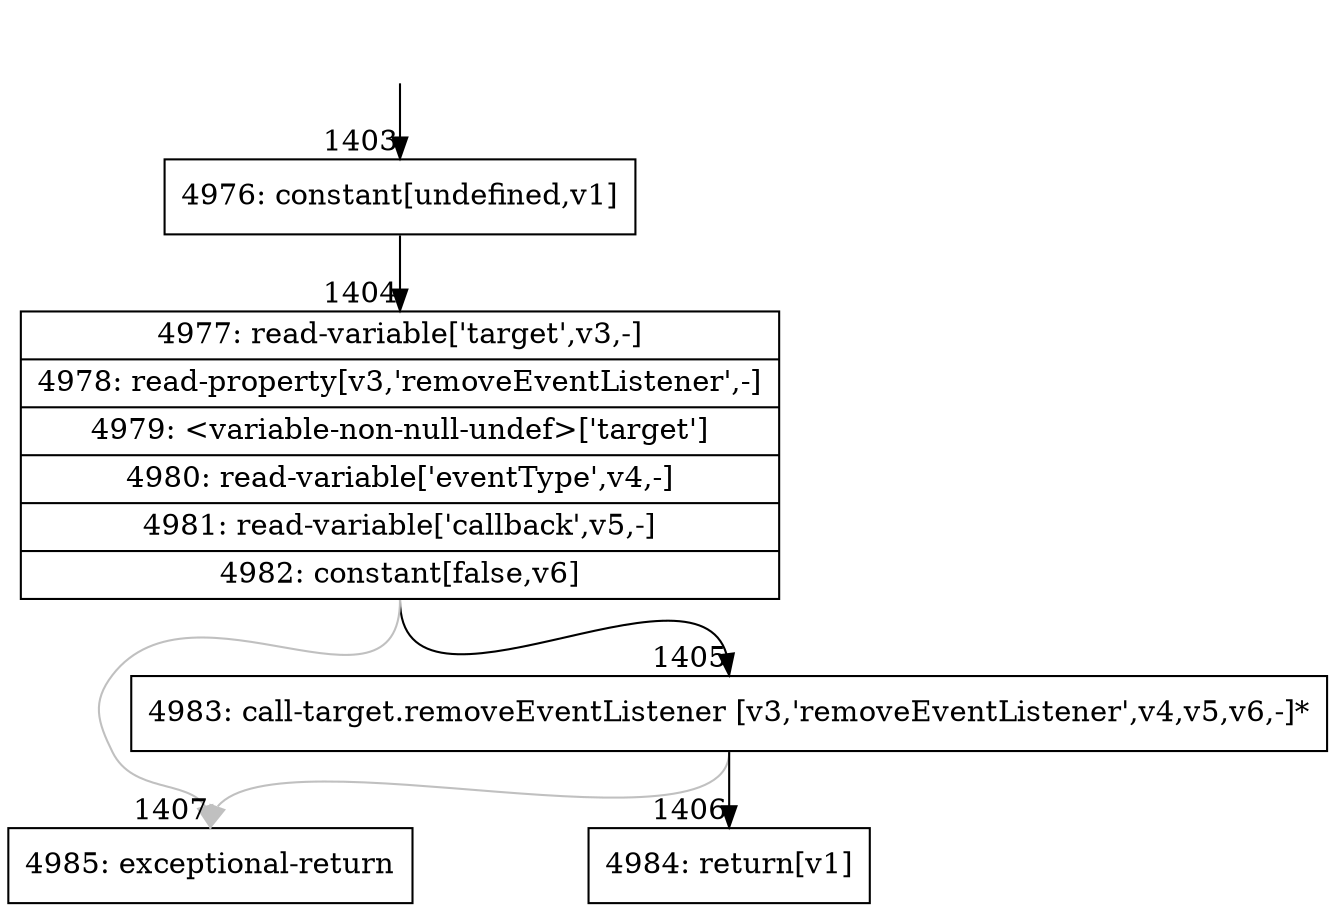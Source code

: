 digraph {
rankdir="TD"
BB_entry87[shape=none,label=""];
BB_entry87 -> BB1403 [tailport=s, headport=n, headlabel="    1403"]
BB1403 [shape=record label="{4976: constant[undefined,v1]}" ] 
BB1403 -> BB1404 [tailport=s, headport=n, headlabel="      1404"]
BB1404 [shape=record label="{4977: read-variable['target',v3,-]|4978: read-property[v3,'removeEventListener',-]|4979: \<variable-non-null-undef\>['target']|4980: read-variable['eventType',v4,-]|4981: read-variable['callback',v5,-]|4982: constant[false,v6]}" ] 
BB1404 -> BB1405 [tailport=s, headport=n, headlabel="      1405"]
BB1404 -> BB1407 [tailport=s, headport=n, color=gray, headlabel="      1407"]
BB1405 [shape=record label="{4983: call-target.removeEventListener [v3,'removeEventListener',v4,v5,v6,-]*}" ] 
BB1405 -> BB1406 [tailport=s, headport=n, headlabel="      1406"]
BB1405 -> BB1407 [tailport=s, headport=n, color=gray]
BB1406 [shape=record label="{4984: return[v1]}" ] 
BB1407 [shape=record label="{4985: exceptional-return}" ] 
//#$~ 2585
}
